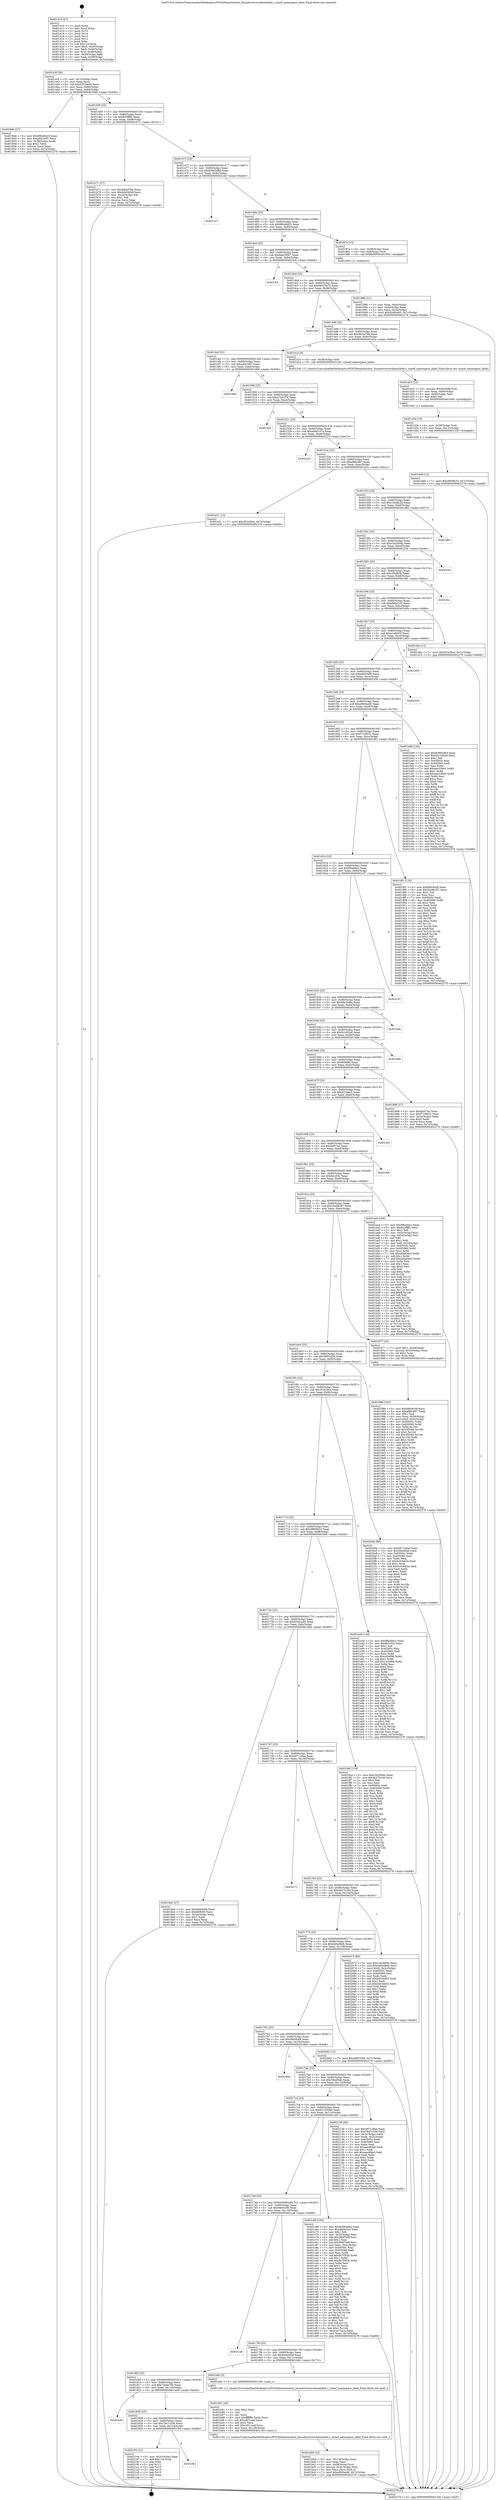 digraph "0x401410" {
  label = "0x401410 (/mnt/c/Users/mathe/Desktop/tcc/POCII/binaries/extr_linuxdriversnvdimmlabel.c_sizeof_namespace_label_Final-ollvm.out::main(0))"
  labelloc = "t"
  node[shape=record]

  Entry [label="",width=0.3,height=0.3,shape=circle,fillcolor=black,style=filled]
  "0x40143f" [label="{
     0x40143f [26]\l
     | [instrs]\l
     &nbsp;&nbsp;0x40143f \<+3\>: mov -0x7c(%rbp),%eax\l
     &nbsp;&nbsp;0x401442 \<+2\>: mov %eax,%ecx\l
     &nbsp;&nbsp;0x401444 \<+6\>: sub $0x8103ee4b,%ecx\l
     &nbsp;&nbsp;0x40144a \<+3\>: mov %eax,-0x80(%rbp)\l
     &nbsp;&nbsp;0x40144d \<+6\>: mov %ecx,-0x84(%rbp)\l
     &nbsp;&nbsp;0x401453 \<+6\>: je 000000000040184b \<main+0x43b\>\l
  }"]
  "0x40184b" [label="{
     0x40184b [27]\l
     | [instrs]\l
     &nbsp;&nbsp;0x40184b \<+5\>: mov $0x99b48425,%eax\l
     &nbsp;&nbsp;0x401850 \<+5\>: mov $0xa46c30f7,%ecx\l
     &nbsp;&nbsp;0x401855 \<+3\>: mov -0x38(%rbp),%edx\l
     &nbsp;&nbsp;0x401858 \<+3\>: cmp $0x2,%edx\l
     &nbsp;&nbsp;0x40185b \<+3\>: cmovne %ecx,%eax\l
     &nbsp;&nbsp;0x40185e \<+3\>: mov %eax,-0x7c(%rbp)\l
     &nbsp;&nbsp;0x401861 \<+5\>: jmp 0000000000402278 \<main+0xe68\>\l
  }"]
  "0x401459" [label="{
     0x401459 [25]\l
     | [instrs]\l
     &nbsp;&nbsp;0x401459 \<+5\>: jmp 000000000040145e \<main+0x4e\>\l
     &nbsp;&nbsp;0x40145e \<+3\>: mov -0x80(%rbp),%eax\l
     &nbsp;&nbsp;0x401461 \<+5\>: sub $0x823ffff3,%eax\l
     &nbsp;&nbsp;0x401466 \<+6\>: mov %eax,-0x88(%rbp)\l
     &nbsp;&nbsp;0x40146c \<+6\>: je 0000000000401b71 \<main+0x761\>\l
  }"]
  "0x402278" [label="{
     0x402278 [5]\l
     | [instrs]\l
     &nbsp;&nbsp;0x402278 \<+5\>: jmp 000000000040143f \<main+0x2f\>\l
  }"]
  "0x401410" [label="{
     0x401410 [47]\l
     | [instrs]\l
     &nbsp;&nbsp;0x401410 \<+1\>: push %rbp\l
     &nbsp;&nbsp;0x401411 \<+3\>: mov %rsp,%rbp\l
     &nbsp;&nbsp;0x401414 \<+2\>: push %r15\l
     &nbsp;&nbsp;0x401416 \<+2\>: push %r14\l
     &nbsp;&nbsp;0x401418 \<+2\>: push %r13\l
     &nbsp;&nbsp;0x40141a \<+2\>: push %r12\l
     &nbsp;&nbsp;0x40141c \<+1\>: push %rbx\l
     &nbsp;&nbsp;0x40141d \<+7\>: sub $0x118,%rsp\l
     &nbsp;&nbsp;0x401424 \<+7\>: movl $0x0,-0x3c(%rbp)\l
     &nbsp;&nbsp;0x40142b \<+3\>: mov %edi,-0x40(%rbp)\l
     &nbsp;&nbsp;0x40142e \<+4\>: mov %rsi,-0x48(%rbp)\l
     &nbsp;&nbsp;0x401432 \<+3\>: mov -0x40(%rbp),%edi\l
     &nbsp;&nbsp;0x401435 \<+3\>: mov %edi,-0x38(%rbp)\l
     &nbsp;&nbsp;0x401438 \<+7\>: movl $0x8103ee4b,-0x7c(%rbp)\l
  }"]
  Exit [label="",width=0.3,height=0.3,shape=circle,fillcolor=black,style=filled,peripheries=2]
  "0x401b71" [label="{
     0x401b71 [27]\l
     | [instrs]\l
     &nbsp;&nbsp;0x401b71 \<+5\>: mov $0x9fe5d76b,%eax\l
     &nbsp;&nbsp;0x401b76 \<+5\>: mov $0x6d40454f,%ecx\l
     &nbsp;&nbsp;0x401b7b \<+3\>: mov -0x2d(%rbp),%dl\l
     &nbsp;&nbsp;0x401b7e \<+3\>: test $0x1,%dl\l
     &nbsp;&nbsp;0x401b81 \<+3\>: cmovne %ecx,%eax\l
     &nbsp;&nbsp;0x401b84 \<+3\>: mov %eax,-0x7c(%rbp)\l
     &nbsp;&nbsp;0x401b87 \<+5\>: jmp 0000000000402278 \<main+0xe68\>\l
  }"]
  "0x401472" [label="{
     0x401472 [25]\l
     | [instrs]\l
     &nbsp;&nbsp;0x401472 \<+5\>: jmp 0000000000401477 \<main+0x67\>\l
     &nbsp;&nbsp;0x401477 \<+3\>: mov -0x80(%rbp),%eax\l
     &nbsp;&nbsp;0x40147a \<+5\>: sub $0x83992d6d,%eax\l
     &nbsp;&nbsp;0x40147f \<+6\>: mov %eax,-0x8c(%rbp)\l
     &nbsp;&nbsp;0x401485 \<+6\>: je 00000000004021e3 \<main+0xdd3\>\l
  }"]
  "0x401841" [label="{
     0x401841\l
  }", style=dashed]
  "0x4021e3" [label="{
     0x4021e3\l
  }", style=dashed]
  "0x40148b" [label="{
     0x40148b [25]\l
     | [instrs]\l
     &nbsp;&nbsp;0x40148b \<+5\>: jmp 0000000000401490 \<main+0x80\>\l
     &nbsp;&nbsp;0x401490 \<+3\>: mov -0x80(%rbp),%eax\l
     &nbsp;&nbsp;0x401493 \<+5\>: sub $0x99b48425,%eax\l
     &nbsp;&nbsp;0x401498 \<+6\>: mov %eax,-0x90(%rbp)\l
     &nbsp;&nbsp;0x40149e \<+6\>: je 000000000040187e \<main+0x46e\>\l
  }"]
  "0x402194" [label="{
     0x402194 [21]\l
     | [instrs]\l
     &nbsp;&nbsp;0x402194 \<+3\>: mov -0x2c(%rbp),%eax\l
     &nbsp;&nbsp;0x402197 \<+7\>: add $0x118,%rsp\l
     &nbsp;&nbsp;0x40219e \<+1\>: pop %rbx\l
     &nbsp;&nbsp;0x40219f \<+2\>: pop %r12\l
     &nbsp;&nbsp;0x4021a1 \<+2\>: pop %r13\l
     &nbsp;&nbsp;0x4021a3 \<+2\>: pop %r14\l
     &nbsp;&nbsp;0x4021a5 \<+2\>: pop %r15\l
     &nbsp;&nbsp;0x4021a7 \<+1\>: pop %rbp\l
     &nbsp;&nbsp;0x4021a8 \<+1\>: ret\l
  }"]
  "0x40187e" [label="{
     0x40187e [13]\l
     | [instrs]\l
     &nbsp;&nbsp;0x40187e \<+4\>: mov -0x48(%rbp),%rax\l
     &nbsp;&nbsp;0x401882 \<+4\>: mov 0x8(%rax),%rdi\l
     &nbsp;&nbsp;0x401886 \<+5\>: call 0000000000401060 \<atoi@plt\>\l
     | [calls]\l
     &nbsp;&nbsp;0x401060 \{1\} (unknown)\l
  }"]
  "0x4014a4" [label="{
     0x4014a4 [25]\l
     | [instrs]\l
     &nbsp;&nbsp;0x4014a4 \<+5\>: jmp 00000000004014a9 \<main+0x99\>\l
     &nbsp;&nbsp;0x4014a9 \<+3\>: mov -0x80(%rbp),%eax\l
     &nbsp;&nbsp;0x4014ac \<+5\>: sub $0x9ae23647,%eax\l
     &nbsp;&nbsp;0x4014b1 \<+6\>: mov %eax,-0x94(%rbp)\l
     &nbsp;&nbsp;0x4014b7 \<+6\>: je 0000000000401fc4 \<main+0xbb4\>\l
  }"]
  "0x40188b" [label="{
     0x40188b [21]\l
     | [instrs]\l
     &nbsp;&nbsp;0x40188b \<+3\>: mov %eax,-0x4c(%rbp)\l
     &nbsp;&nbsp;0x40188e \<+3\>: mov -0x4c(%rbp),%eax\l
     &nbsp;&nbsp;0x401891 \<+3\>: mov %eax,-0x34(%rbp)\l
     &nbsp;&nbsp;0x401894 \<+7\>: movl $0x4246ca40,-0x7c(%rbp)\l
     &nbsp;&nbsp;0x40189b \<+5\>: jmp 0000000000402278 \<main+0xe68\>\l
  }"]
  "0x401828" [label="{
     0x401828 [25]\l
     | [instrs]\l
     &nbsp;&nbsp;0x401828 \<+5\>: jmp 000000000040182d \<main+0x41d\>\l
     &nbsp;&nbsp;0x40182d \<+3\>: mov -0x80(%rbp),%eax\l
     &nbsp;&nbsp;0x401830 \<+5\>: sub $0x7847c336,%eax\l
     &nbsp;&nbsp;0x401835 \<+6\>: mov %eax,-0x124(%rbp)\l
     &nbsp;&nbsp;0x40183b \<+6\>: je 0000000000402194 \<main+0xd84\>\l
  }"]
  "0x401fc4" [label="{
     0x401fc4\l
  }", style=dashed]
  "0x4014bd" [label="{
     0x4014bd [25]\l
     | [instrs]\l
     &nbsp;&nbsp;0x4014bd \<+5\>: jmp 00000000004014c2 \<main+0xb2\>\l
     &nbsp;&nbsp;0x4014c2 \<+3\>: mov -0x80(%rbp),%eax\l
     &nbsp;&nbsp;0x4014c5 \<+5\>: sub $0x9e525a70,%eax\l
     &nbsp;&nbsp;0x4014ca \<+6\>: mov %eax,-0x98(%rbp)\l
     &nbsp;&nbsp;0x4014d0 \<+6\>: je 0000000000401f38 \<main+0xb28\>\l
  }"]
  "0x401ed9" [label="{
     0x401ed9\l
  }", style=dashed]
  "0x401f38" [label="{
     0x401f38\l
  }", style=dashed]
  "0x4014d6" [label="{
     0x4014d6 [25]\l
     | [instrs]\l
     &nbsp;&nbsp;0x4014d6 \<+5\>: jmp 00000000004014db \<main+0xcb\>\l
     &nbsp;&nbsp;0x4014db \<+3\>: mov -0x80(%rbp),%eax\l
     &nbsp;&nbsp;0x4014de \<+5\>: sub $0x9fe5d76b,%eax\l
     &nbsp;&nbsp;0x4014e3 \<+6\>: mov %eax,-0x9c(%rbp)\l
     &nbsp;&nbsp;0x4014e9 \<+6\>: je 0000000000401d1a \<main+0x90a\>\l
  }"]
  "0x401d49" [label="{
     0x401d49 [12]\l
     | [instrs]\l
     &nbsp;&nbsp;0x401d49 \<+7\>: movl $0x3f600b33,-0x7c(%rbp)\l
     &nbsp;&nbsp;0x401d50 \<+5\>: jmp 0000000000402278 \<main+0xe68\>\l
  }"]
  "0x401d1a" [label="{
     0x401d1a [9]\l
     | [instrs]\l
     &nbsp;&nbsp;0x401d1a \<+4\>: mov -0x58(%rbp),%rdi\l
     &nbsp;&nbsp;0x401d1e \<+5\>: call 0000000000401240 \<sizeof_namespace_label\>\l
     | [calls]\l
     &nbsp;&nbsp;0x401240 \{1\} (/mnt/c/Users/mathe/Desktop/tcc/POCII/binaries/extr_linuxdriversnvdimmlabel.c_sizeof_namespace_label_Final-ollvm.out::sizeof_namespace_label)\l
  }"]
  "0x4014ef" [label="{
     0x4014ef [25]\l
     | [instrs]\l
     &nbsp;&nbsp;0x4014ef \<+5\>: jmp 00000000004014f4 \<main+0xe4\>\l
     &nbsp;&nbsp;0x4014f4 \<+3\>: mov -0x80(%rbp),%eax\l
     &nbsp;&nbsp;0x4014f7 \<+5\>: sub $0xa46c30f7,%eax\l
     &nbsp;&nbsp;0x4014fc \<+6\>: mov %eax,-0xa0(%rbp)\l
     &nbsp;&nbsp;0x401502 \<+6\>: je 0000000000401866 \<main+0x456\>\l
  }"]
  "0x401d3a" [label="{
     0x401d3a [15]\l
     | [instrs]\l
     &nbsp;&nbsp;0x401d3a \<+4\>: mov -0x58(%rbp),%rdi\l
     &nbsp;&nbsp;0x401d3e \<+6\>: mov %eax,-0x12c(%rbp)\l
     &nbsp;&nbsp;0x401d44 \<+5\>: call 0000000000401030 \<free@plt\>\l
     | [calls]\l
     &nbsp;&nbsp;0x401030 \{1\} (unknown)\l
  }"]
  "0x401866" [label="{
     0x401866\l
  }", style=dashed]
  "0x401508" [label="{
     0x401508 [25]\l
     | [instrs]\l
     &nbsp;&nbsp;0x401508 \<+5\>: jmp 000000000040150d \<main+0xfd\>\l
     &nbsp;&nbsp;0x40150d \<+3\>: mov -0x80(%rbp),%eax\l
     &nbsp;&nbsp;0x401510 \<+5\>: sub $0xa7341f78,%eax\l
     &nbsp;&nbsp;0x401515 \<+6\>: mov %eax,-0xa4(%rbp)\l
     &nbsp;&nbsp;0x40151b \<+6\>: je 0000000000401ee5 \<main+0xad5\>\l
  }"]
  "0x401d23" [label="{
     0x401d23 [23]\l
     | [instrs]\l
     &nbsp;&nbsp;0x401d23 \<+10\>: movabs $0x4030d6,%rdi\l
     &nbsp;&nbsp;0x401d2d \<+3\>: mov %eax,-0x60(%rbp)\l
     &nbsp;&nbsp;0x401d30 \<+3\>: mov -0x60(%rbp),%esi\l
     &nbsp;&nbsp;0x401d33 \<+2\>: mov $0x0,%al\l
     &nbsp;&nbsp;0x401d35 \<+5\>: call 0000000000401040 \<printf@plt\>\l
     | [calls]\l
     &nbsp;&nbsp;0x401040 \{1\} (unknown)\l
  }"]
  "0x401ee5" [label="{
     0x401ee5\l
  }", style=dashed]
  "0x401521" [label="{
     0x401521 [25]\l
     | [instrs]\l
     &nbsp;&nbsp;0x401521 \<+5\>: jmp 0000000000401526 \<main+0x116\>\l
     &nbsp;&nbsp;0x401526 \<+3\>: mov -0x80(%rbp),%eax\l
     &nbsp;&nbsp;0x401529 \<+5\>: sub $0xab6d1d7a,%eax\l
     &nbsp;&nbsp;0x40152e \<+6\>: mov %eax,-0xa8(%rbp)\l
     &nbsp;&nbsp;0x401534 \<+6\>: je 0000000000402223 \<main+0xe13\>\l
  }"]
  "0x401bb9" [label="{
     0x401bb9 [32]\l
     | [instrs]\l
     &nbsp;&nbsp;0x401bb9 \<+6\>: mov -0x128(%rbp),%ecx\l
     &nbsp;&nbsp;0x401bbf \<+3\>: imul %eax,%ecx\l
     &nbsp;&nbsp;0x401bc2 \<+4\>: mov -0x58(%rbp),%rsi\l
     &nbsp;&nbsp;0x401bc6 \<+4\>: movslq -0x5c(%rbp),%rdi\l
     &nbsp;&nbsp;0x401bca \<+3\>: mov %ecx,(%rsi,%rdi,4)\l
     &nbsp;&nbsp;0x401bcd \<+7\>: movl $0xe960eed0,-0x7c(%rbp)\l
     &nbsp;&nbsp;0x401bd4 \<+5\>: jmp 0000000000402278 \<main+0xe68\>\l
  }"]
  "0x402223" [label="{
     0x402223\l
  }", style=dashed]
  "0x40153a" [label="{
     0x40153a [25]\l
     | [instrs]\l
     &nbsp;&nbsp;0x40153a \<+5\>: jmp 000000000040153f \<main+0x12f\>\l
     &nbsp;&nbsp;0x40153f \<+3\>: mov -0x80(%rbp),%eax\l
     &nbsp;&nbsp;0x401542 \<+5\>: sub $0xaf86c667,%eax\l
     &nbsp;&nbsp;0x401547 \<+6\>: mov %eax,-0xac(%rbp)\l
     &nbsp;&nbsp;0x40154d \<+6\>: je 0000000000401a31 \<main+0x621\>\l
  }"]
  "0x401b91" [label="{
     0x401b91 [40]\l
     | [instrs]\l
     &nbsp;&nbsp;0x401b91 \<+5\>: mov $0x2,%ecx\l
     &nbsp;&nbsp;0x401b96 \<+1\>: cltd\l
     &nbsp;&nbsp;0x401b97 \<+2\>: idiv %ecx\l
     &nbsp;&nbsp;0x401b99 \<+6\>: imul $0xfffffffe,%edx,%ecx\l
     &nbsp;&nbsp;0x401b9f \<+6\>: sub $0xcd01ceaf,%ecx\l
     &nbsp;&nbsp;0x401ba5 \<+3\>: add $0x1,%ecx\l
     &nbsp;&nbsp;0x401ba8 \<+6\>: add $0xcd01ceaf,%ecx\l
     &nbsp;&nbsp;0x401bae \<+6\>: mov %ecx,-0x128(%rbp)\l
     &nbsp;&nbsp;0x401bb4 \<+5\>: call 0000000000401160 \<next_i\>\l
     | [calls]\l
     &nbsp;&nbsp;0x401160 \{1\} (/mnt/c/Users/mathe/Desktop/tcc/POCII/binaries/extr_linuxdriversnvdimmlabel.c_sizeof_namespace_label_Final-ollvm.out::next_i)\l
  }"]
  "0x401a31" [label="{
     0x401a31 [12]\l
     | [instrs]\l
     &nbsp;&nbsp;0x401a31 \<+7\>: movl $0x3f1b29ca,-0x7c(%rbp)\l
     &nbsp;&nbsp;0x401a38 \<+5\>: jmp 0000000000402278 \<main+0xe68\>\l
  }"]
  "0x401553" [label="{
     0x401553 [25]\l
     | [instrs]\l
     &nbsp;&nbsp;0x401553 \<+5\>: jmp 0000000000401558 \<main+0x148\>\l
     &nbsp;&nbsp;0x401558 \<+3\>: mov -0x80(%rbp),%eax\l
     &nbsp;&nbsp;0x40155b \<+5\>: sub $0xc3448c2b,%eax\l
     &nbsp;&nbsp;0x401560 \<+6\>: mov %eax,-0xb0(%rbp)\l
     &nbsp;&nbsp;0x401566 \<+6\>: je 0000000000401d83 \<main+0x973\>\l
  }"]
  "0x40180f" [label="{
     0x40180f [25]\l
     | [instrs]\l
     &nbsp;&nbsp;0x40180f \<+5\>: jmp 0000000000401814 \<main+0x404\>\l
     &nbsp;&nbsp;0x401814 \<+3\>: mov -0x80(%rbp),%eax\l
     &nbsp;&nbsp;0x401817 \<+5\>: sub $0x73ebe765,%eax\l
     &nbsp;&nbsp;0x40181c \<+6\>: mov %eax,-0x120(%rbp)\l
     &nbsp;&nbsp;0x401822 \<+6\>: je 0000000000401ed9 \<main+0xac9\>\l
  }"]
  "0x401d83" [label="{
     0x401d83\l
  }", style=dashed]
  "0x40156c" [label="{
     0x40156c [25]\l
     | [instrs]\l
     &nbsp;&nbsp;0x40156c \<+5\>: jmp 0000000000401571 \<main+0x161\>\l
     &nbsp;&nbsp;0x401571 \<+3\>: mov -0x80(%rbp),%eax\l
     &nbsp;&nbsp;0x401574 \<+5\>: sub $0xc3a2064b,%eax\l
     &nbsp;&nbsp;0x401579 \<+6\>: mov %eax,-0xb4(%rbp)\l
     &nbsp;&nbsp;0x40157f \<+6\>: je 000000000040225e \<main+0xe4e\>\l
  }"]
  "0x401b8c" [label="{
     0x401b8c [5]\l
     | [instrs]\l
     &nbsp;&nbsp;0x401b8c \<+5\>: call 0000000000401160 \<next_i\>\l
     | [calls]\l
     &nbsp;&nbsp;0x401160 \{1\} (/mnt/c/Users/mathe/Desktop/tcc/POCII/binaries/extr_linuxdriversnvdimmlabel.c_sizeof_namespace_label_Final-ollvm.out::next_i)\l
  }"]
  "0x40225e" [label="{
     0x40225e\l
  }", style=dashed]
  "0x401585" [label="{
     0x401585 [25]\l
     | [instrs]\l
     &nbsp;&nbsp;0x401585 \<+5\>: jmp 000000000040158a \<main+0x17a\>\l
     &nbsp;&nbsp;0x40158a \<+3\>: mov -0x80(%rbp),%eax\l
     &nbsp;&nbsp;0x40158d \<+5\>: sub $0xcf5dfb5b,%eax\l
     &nbsp;&nbsp;0x401592 \<+6\>: mov %eax,-0xb8(%rbp)\l
     &nbsp;&nbsp;0x401598 \<+6\>: je 0000000000401fdc \<main+0xbcc\>\l
  }"]
  "0x4017f6" [label="{
     0x4017f6 [25]\l
     | [instrs]\l
     &nbsp;&nbsp;0x4017f6 \<+5\>: jmp 00000000004017fb \<main+0x3eb\>\l
     &nbsp;&nbsp;0x4017fb \<+3\>: mov -0x80(%rbp),%eax\l
     &nbsp;&nbsp;0x4017fe \<+5\>: sub $0x6d40454f,%eax\l
     &nbsp;&nbsp;0x401803 \<+6\>: mov %eax,-0x11c(%rbp)\l
     &nbsp;&nbsp;0x401809 \<+6\>: je 0000000000401b8c \<main+0x77c\>\l
  }"]
  "0x401fdc" [label="{
     0x401fdc\l
  }", style=dashed]
  "0x40159e" [label="{
     0x40159e [25]\l
     | [instrs]\l
     &nbsp;&nbsp;0x40159e \<+5\>: jmp 00000000004015a3 \<main+0x193\>\l
     &nbsp;&nbsp;0x4015a3 \<+3\>: mov -0x80(%rbp),%eax\l
     &nbsp;&nbsp;0x4015a6 \<+5\>: sub $0xdfd0e2c0,%eax\l
     &nbsp;&nbsp;0x4015ab \<+6\>: mov %eax,-0xbc(%rbp)\l
     &nbsp;&nbsp;0x4015b1 \<+6\>: je 0000000000401d0e \<main+0x8fe\>\l
  }"]
  "0x4021a9" [label="{
     0x4021a9\l
  }", style=dashed]
  "0x401d0e" [label="{
     0x401d0e [12]\l
     | [instrs]\l
     &nbsp;&nbsp;0x401d0e \<+7\>: movl $0x3f1b29ca,-0x7c(%rbp)\l
     &nbsp;&nbsp;0x401d15 \<+5\>: jmp 0000000000402278 \<main+0xe68\>\l
  }"]
  "0x4015b7" [label="{
     0x4015b7 [25]\l
     | [instrs]\l
     &nbsp;&nbsp;0x4015b7 \<+5\>: jmp 00000000004015bc \<main+0x1ac\>\l
     &nbsp;&nbsp;0x4015bc \<+3\>: mov -0x80(%rbp),%eax\l
     &nbsp;&nbsp;0x4015bf \<+5\>: sub $0xe1a8e01f,%eax\l
     &nbsp;&nbsp;0x4015c4 \<+6\>: mov %eax,-0xc0(%rbp)\l
     &nbsp;&nbsp;0x4015ca \<+6\>: je 0000000000401d55 \<main+0x945\>\l
  }"]
  "0x4017dd" [label="{
     0x4017dd [25]\l
     | [instrs]\l
     &nbsp;&nbsp;0x4017dd \<+5\>: jmp 00000000004017e2 \<main+0x3d2\>\l
     &nbsp;&nbsp;0x4017e2 \<+3\>: mov -0x80(%rbp),%eax\l
     &nbsp;&nbsp;0x4017e5 \<+5\>: sub $0x68fc6c08,%eax\l
     &nbsp;&nbsp;0x4017ea \<+6\>: mov %eax,-0x118(%rbp)\l
     &nbsp;&nbsp;0x4017f0 \<+6\>: je 00000000004021a9 \<main+0xd99\>\l
  }"]
  "0x401d55" [label="{
     0x401d55\l
  }", style=dashed]
  "0x4015d0" [label="{
     0x4015d0 [25]\l
     | [instrs]\l
     &nbsp;&nbsp;0x4015d0 \<+5\>: jmp 00000000004015d5 \<main+0x1c5\>\l
     &nbsp;&nbsp;0x4015d5 \<+3\>: mov -0x80(%rbp),%eax\l
     &nbsp;&nbsp;0x4015d8 \<+5\>: sub $0xe8d334f9,%eax\l
     &nbsp;&nbsp;0x4015dd \<+6\>: mov %eax,-0xc4(%rbp)\l
     &nbsp;&nbsp;0x4015e3 \<+6\>: je 0000000000402204 \<main+0xdf4\>\l
  }"]
  "0x401c69" [label="{
     0x401c69 [165]\l
     | [instrs]\l
     &nbsp;&nbsp;0x401c69 \<+5\>: mov $0x83992d6d,%eax\l
     &nbsp;&nbsp;0x401c6e \<+5\>: mov $0xdfd0e2c0,%ecx\l
     &nbsp;&nbsp;0x401c73 \<+2\>: mov $0x1,%dl\l
     &nbsp;&nbsp;0x401c75 \<+3\>: mov -0x5c(%rbp),%esi\l
     &nbsp;&nbsp;0x401c78 \<+6\>: add $0x366f7b6f,%esi\l
     &nbsp;&nbsp;0x401c7e \<+3\>: add $0x1,%esi\l
     &nbsp;&nbsp;0x401c81 \<+6\>: sub $0x366f7b6f,%esi\l
     &nbsp;&nbsp;0x401c87 \<+3\>: mov %esi,-0x5c(%rbp)\l
     &nbsp;&nbsp;0x401c8a \<+7\>: mov 0x40505c,%esi\l
     &nbsp;&nbsp;0x401c91 \<+7\>: mov 0x405060,%edi\l
     &nbsp;&nbsp;0x401c98 \<+3\>: mov %esi,%r8d\l
     &nbsp;&nbsp;0x401c9b \<+7\>: sub $0x9e7f3f2b,%r8d\l
     &nbsp;&nbsp;0x401ca2 \<+4\>: sub $0x1,%r8d\l
     &nbsp;&nbsp;0x401ca6 \<+7\>: add $0x9e7f3f2b,%r8d\l
     &nbsp;&nbsp;0x401cad \<+4\>: imul %r8d,%esi\l
     &nbsp;&nbsp;0x401cb1 \<+3\>: and $0x1,%esi\l
     &nbsp;&nbsp;0x401cb4 \<+3\>: cmp $0x0,%esi\l
     &nbsp;&nbsp;0x401cb7 \<+4\>: sete %r9b\l
     &nbsp;&nbsp;0x401cbb \<+3\>: cmp $0xa,%edi\l
     &nbsp;&nbsp;0x401cbe \<+4\>: setl %r10b\l
     &nbsp;&nbsp;0x401cc2 \<+3\>: mov %r9b,%r11b\l
     &nbsp;&nbsp;0x401cc5 \<+4\>: xor $0xff,%r11b\l
     &nbsp;&nbsp;0x401cc9 \<+3\>: mov %r10b,%bl\l
     &nbsp;&nbsp;0x401ccc \<+3\>: xor $0xff,%bl\l
     &nbsp;&nbsp;0x401ccf \<+3\>: xor $0x1,%dl\l
     &nbsp;&nbsp;0x401cd2 \<+3\>: mov %r11b,%r14b\l
     &nbsp;&nbsp;0x401cd5 \<+4\>: and $0xff,%r14b\l
     &nbsp;&nbsp;0x401cd9 \<+3\>: and %dl,%r9b\l
     &nbsp;&nbsp;0x401cdc \<+3\>: mov %bl,%r15b\l
     &nbsp;&nbsp;0x401cdf \<+4\>: and $0xff,%r15b\l
     &nbsp;&nbsp;0x401ce3 \<+3\>: and %dl,%r10b\l
     &nbsp;&nbsp;0x401ce6 \<+3\>: or %r9b,%r14b\l
     &nbsp;&nbsp;0x401ce9 \<+3\>: or %r10b,%r15b\l
     &nbsp;&nbsp;0x401cec \<+3\>: xor %r15b,%r14b\l
     &nbsp;&nbsp;0x401cef \<+3\>: or %bl,%r11b\l
     &nbsp;&nbsp;0x401cf2 \<+4\>: xor $0xff,%r11b\l
     &nbsp;&nbsp;0x401cf6 \<+3\>: or $0x1,%dl\l
     &nbsp;&nbsp;0x401cf9 \<+3\>: and %dl,%r11b\l
     &nbsp;&nbsp;0x401cfc \<+3\>: or %r11b,%r14b\l
     &nbsp;&nbsp;0x401cff \<+4\>: test $0x1,%r14b\l
     &nbsp;&nbsp;0x401d03 \<+3\>: cmovne %ecx,%eax\l
     &nbsp;&nbsp;0x401d06 \<+3\>: mov %eax,-0x7c(%rbp)\l
     &nbsp;&nbsp;0x401d09 \<+5\>: jmp 0000000000402278 \<main+0xe68\>\l
  }"]
  "0x402204" [label="{
     0x402204\l
  }", style=dashed]
  "0x4015e9" [label="{
     0x4015e9 [25]\l
     | [instrs]\l
     &nbsp;&nbsp;0x4015e9 \<+5\>: jmp 00000000004015ee \<main+0x1de\>\l
     &nbsp;&nbsp;0x4015ee \<+3\>: mov -0x80(%rbp),%eax\l
     &nbsp;&nbsp;0x4015f1 \<+5\>: sub $0xe960eed0,%eax\l
     &nbsp;&nbsp;0x4015f6 \<+6\>: mov %eax,-0xc8(%rbp)\l
     &nbsp;&nbsp;0x4015fc \<+6\>: je 0000000000401bd9 \<main+0x7c9\>\l
  }"]
  "0x4017c4" [label="{
     0x4017c4 [25]\l
     | [instrs]\l
     &nbsp;&nbsp;0x4017c4 \<+5\>: jmp 00000000004017c9 \<main+0x3b9\>\l
     &nbsp;&nbsp;0x4017c9 \<+3\>: mov -0x80(%rbp),%eax\l
     &nbsp;&nbsp;0x4017cc \<+5\>: sub $0x62155046,%eax\l
     &nbsp;&nbsp;0x4017d1 \<+6\>: mov %eax,-0x114(%rbp)\l
     &nbsp;&nbsp;0x4017d7 \<+6\>: je 0000000000401c69 \<main+0x859\>\l
  }"]
  "0x401bd9" [label="{
     0x401bd9 [144]\l
     | [instrs]\l
     &nbsp;&nbsp;0x401bd9 \<+5\>: mov $0x83992d6d,%eax\l
     &nbsp;&nbsp;0x401bde \<+5\>: mov $0x62155046,%ecx\l
     &nbsp;&nbsp;0x401be3 \<+2\>: mov $0x1,%dl\l
     &nbsp;&nbsp;0x401be5 \<+7\>: mov 0x40505c,%esi\l
     &nbsp;&nbsp;0x401bec \<+7\>: mov 0x405060,%edi\l
     &nbsp;&nbsp;0x401bf3 \<+3\>: mov %esi,%r8d\l
     &nbsp;&nbsp;0x401bf6 \<+7\>: add $0xaea33b63,%r8d\l
     &nbsp;&nbsp;0x401bfd \<+4\>: sub $0x1,%r8d\l
     &nbsp;&nbsp;0x401c01 \<+7\>: sub $0xaea33b63,%r8d\l
     &nbsp;&nbsp;0x401c08 \<+4\>: imul %r8d,%esi\l
     &nbsp;&nbsp;0x401c0c \<+3\>: and $0x1,%esi\l
     &nbsp;&nbsp;0x401c0f \<+3\>: cmp $0x0,%esi\l
     &nbsp;&nbsp;0x401c12 \<+4\>: sete %r9b\l
     &nbsp;&nbsp;0x401c16 \<+3\>: cmp $0xa,%edi\l
     &nbsp;&nbsp;0x401c19 \<+4\>: setl %r10b\l
     &nbsp;&nbsp;0x401c1d \<+3\>: mov %r9b,%r11b\l
     &nbsp;&nbsp;0x401c20 \<+4\>: xor $0xff,%r11b\l
     &nbsp;&nbsp;0x401c24 \<+3\>: mov %r10b,%bl\l
     &nbsp;&nbsp;0x401c27 \<+3\>: xor $0xff,%bl\l
     &nbsp;&nbsp;0x401c2a \<+3\>: xor $0x1,%dl\l
     &nbsp;&nbsp;0x401c2d \<+3\>: mov %r11b,%r14b\l
     &nbsp;&nbsp;0x401c30 \<+4\>: and $0xff,%r14b\l
     &nbsp;&nbsp;0x401c34 \<+3\>: and %dl,%r9b\l
     &nbsp;&nbsp;0x401c37 \<+3\>: mov %bl,%r15b\l
     &nbsp;&nbsp;0x401c3a \<+4\>: and $0xff,%r15b\l
     &nbsp;&nbsp;0x401c3e \<+3\>: and %dl,%r10b\l
     &nbsp;&nbsp;0x401c41 \<+3\>: or %r9b,%r14b\l
     &nbsp;&nbsp;0x401c44 \<+3\>: or %r10b,%r15b\l
     &nbsp;&nbsp;0x401c47 \<+3\>: xor %r15b,%r14b\l
     &nbsp;&nbsp;0x401c4a \<+3\>: or %bl,%r11b\l
     &nbsp;&nbsp;0x401c4d \<+4\>: xor $0xff,%r11b\l
     &nbsp;&nbsp;0x401c51 \<+3\>: or $0x1,%dl\l
     &nbsp;&nbsp;0x401c54 \<+3\>: and %dl,%r11b\l
     &nbsp;&nbsp;0x401c57 \<+3\>: or %r11b,%r14b\l
     &nbsp;&nbsp;0x401c5a \<+4\>: test $0x1,%r14b\l
     &nbsp;&nbsp;0x401c5e \<+3\>: cmovne %ecx,%eax\l
     &nbsp;&nbsp;0x401c61 \<+3\>: mov %eax,-0x7c(%rbp)\l
     &nbsp;&nbsp;0x401c64 \<+5\>: jmp 0000000000402278 \<main+0xe68\>\l
  }"]
  "0x401602" [label="{
     0x401602 [25]\l
     | [instrs]\l
     &nbsp;&nbsp;0x401602 \<+5\>: jmp 0000000000401607 \<main+0x1f7\>\l
     &nbsp;&nbsp;0x401607 \<+3\>: mov -0x80(%rbp),%eax\l
     &nbsp;&nbsp;0x40160a \<+5\>: sub $0xf710f031,%eax\l
     &nbsp;&nbsp;0x40160f \<+6\>: mov %eax,-0xcc(%rbp)\l
     &nbsp;&nbsp;0x401615 \<+6\>: je 00000000004018f1 \<main+0x4e1\>\l
  }"]
  "0x402136" [label="{
     0x402136 [94]\l
     | [instrs]\l
     &nbsp;&nbsp;0x402136 \<+5\>: mov $0x497128ae,%eax\l
     &nbsp;&nbsp;0x40213b \<+5\>: mov $0x7847c336,%ecx\l
     &nbsp;&nbsp;0x402140 \<+3\>: mov -0x3c(%rbp),%edx\l
     &nbsp;&nbsp;0x402143 \<+3\>: mov %edx,-0x2c(%rbp)\l
     &nbsp;&nbsp;0x402146 \<+7\>: mov 0x40505c,%edx\l
     &nbsp;&nbsp;0x40214d \<+7\>: mov 0x405060,%esi\l
     &nbsp;&nbsp;0x402154 \<+2\>: mov %edx,%edi\l
     &nbsp;&nbsp;0x402156 \<+6\>: sub $0xaaedf4a0,%edi\l
     &nbsp;&nbsp;0x40215c \<+3\>: sub $0x1,%edi\l
     &nbsp;&nbsp;0x40215f \<+6\>: add $0xaaedf4a0,%edi\l
     &nbsp;&nbsp;0x402165 \<+3\>: imul %edi,%edx\l
     &nbsp;&nbsp;0x402168 \<+3\>: and $0x1,%edx\l
     &nbsp;&nbsp;0x40216b \<+3\>: cmp $0x0,%edx\l
     &nbsp;&nbsp;0x40216e \<+4\>: sete %r8b\l
     &nbsp;&nbsp;0x402172 \<+3\>: cmp $0xa,%esi\l
     &nbsp;&nbsp;0x402175 \<+4\>: setl %r9b\l
     &nbsp;&nbsp;0x402179 \<+3\>: mov %r8b,%r10b\l
     &nbsp;&nbsp;0x40217c \<+3\>: and %r9b,%r10b\l
     &nbsp;&nbsp;0x40217f \<+3\>: xor %r9b,%r8b\l
     &nbsp;&nbsp;0x402182 \<+3\>: or %r8b,%r10b\l
     &nbsp;&nbsp;0x402185 \<+4\>: test $0x1,%r10b\l
     &nbsp;&nbsp;0x402189 \<+3\>: cmovne %ecx,%eax\l
     &nbsp;&nbsp;0x40218c \<+3\>: mov %eax,-0x7c(%rbp)\l
     &nbsp;&nbsp;0x40218f \<+5\>: jmp 0000000000402278 \<main+0xe68\>\l
  }"]
  "0x4018f1" [label="{
     0x4018f1 [134]\l
     | [instrs]\l
     &nbsp;&nbsp;0x4018f1 \<+5\>: mov $0x68fc6c08,%eax\l
     &nbsp;&nbsp;0x4018f6 \<+5\>: mov $0x2ba8b267,%ecx\l
     &nbsp;&nbsp;0x4018fb \<+2\>: mov $0x1,%dl\l
     &nbsp;&nbsp;0x4018fd \<+2\>: xor %esi,%esi\l
     &nbsp;&nbsp;0x4018ff \<+7\>: mov 0x40505c,%edi\l
     &nbsp;&nbsp;0x401906 \<+8\>: mov 0x405060,%r8d\l
     &nbsp;&nbsp;0x40190e \<+3\>: sub $0x1,%esi\l
     &nbsp;&nbsp;0x401911 \<+3\>: mov %edi,%r9d\l
     &nbsp;&nbsp;0x401914 \<+3\>: add %esi,%r9d\l
     &nbsp;&nbsp;0x401917 \<+4\>: imul %r9d,%edi\l
     &nbsp;&nbsp;0x40191b \<+3\>: and $0x1,%edi\l
     &nbsp;&nbsp;0x40191e \<+3\>: cmp $0x0,%edi\l
     &nbsp;&nbsp;0x401921 \<+4\>: sete %r10b\l
     &nbsp;&nbsp;0x401925 \<+4\>: cmp $0xa,%r8d\l
     &nbsp;&nbsp;0x401929 \<+4\>: setl %r11b\l
     &nbsp;&nbsp;0x40192d \<+3\>: mov %r10b,%bl\l
     &nbsp;&nbsp;0x401930 \<+3\>: xor $0xff,%bl\l
     &nbsp;&nbsp;0x401933 \<+3\>: mov %r11b,%r14b\l
     &nbsp;&nbsp;0x401936 \<+4\>: xor $0xff,%r14b\l
     &nbsp;&nbsp;0x40193a \<+3\>: xor $0x1,%dl\l
     &nbsp;&nbsp;0x40193d \<+3\>: mov %bl,%r15b\l
     &nbsp;&nbsp;0x401940 \<+4\>: and $0xff,%r15b\l
     &nbsp;&nbsp;0x401944 \<+3\>: and %dl,%r10b\l
     &nbsp;&nbsp;0x401947 \<+3\>: mov %r14b,%r12b\l
     &nbsp;&nbsp;0x40194a \<+4\>: and $0xff,%r12b\l
     &nbsp;&nbsp;0x40194e \<+3\>: and %dl,%r11b\l
     &nbsp;&nbsp;0x401951 \<+3\>: or %r10b,%r15b\l
     &nbsp;&nbsp;0x401954 \<+3\>: or %r11b,%r12b\l
     &nbsp;&nbsp;0x401957 \<+3\>: xor %r12b,%r15b\l
     &nbsp;&nbsp;0x40195a \<+3\>: or %r14b,%bl\l
     &nbsp;&nbsp;0x40195d \<+3\>: xor $0xff,%bl\l
     &nbsp;&nbsp;0x401960 \<+3\>: or $0x1,%dl\l
     &nbsp;&nbsp;0x401963 \<+2\>: and %dl,%bl\l
     &nbsp;&nbsp;0x401965 \<+3\>: or %bl,%r15b\l
     &nbsp;&nbsp;0x401968 \<+4\>: test $0x1,%r15b\l
     &nbsp;&nbsp;0x40196c \<+3\>: cmovne %ecx,%eax\l
     &nbsp;&nbsp;0x40196f \<+3\>: mov %eax,-0x7c(%rbp)\l
     &nbsp;&nbsp;0x401972 \<+5\>: jmp 0000000000402278 \<main+0xe68\>\l
  }"]
  "0x40161b" [label="{
     0x40161b [25]\l
     | [instrs]\l
     &nbsp;&nbsp;0x40161b \<+5\>: jmp 0000000000401620 \<main+0x210\>\l
     &nbsp;&nbsp;0x401620 \<+3\>: mov -0x80(%rbp),%eax\l
     &nbsp;&nbsp;0x401623 \<+5\>: sub $0xf9ba94cc,%eax\l
     &nbsp;&nbsp;0x401628 \<+6\>: mov %eax,-0xd0(%rbp)\l
     &nbsp;&nbsp;0x40162e \<+6\>: je 00000000004021d7 \<main+0xdc7\>\l
  }"]
  "0x4017ab" [label="{
     0x4017ab [25]\l
     | [instrs]\l
     &nbsp;&nbsp;0x4017ab \<+5\>: jmp 00000000004017b0 \<main+0x3a0\>\l
     &nbsp;&nbsp;0x4017b0 \<+3\>: mov -0x80(%rbp),%eax\l
     &nbsp;&nbsp;0x4017b3 \<+5\>: sub $0x59eaf5ab,%eax\l
     &nbsp;&nbsp;0x4017b8 \<+6\>: mov %eax,-0x110(%rbp)\l
     &nbsp;&nbsp;0x4017be \<+6\>: je 0000000000402136 \<main+0xd26\>\l
  }"]
  "0x4021d7" [label="{
     0x4021d7\l
  }", style=dashed]
  "0x401634" [label="{
     0x401634 [25]\l
     | [instrs]\l
     &nbsp;&nbsp;0x401634 \<+5\>: jmp 0000000000401639 \<main+0x229\>\l
     &nbsp;&nbsp;0x401639 \<+3\>: mov -0x80(%rbp),%eax\l
     &nbsp;&nbsp;0x40163c \<+5\>: sub $0xfdb544ba,%eax\l
     &nbsp;&nbsp;0x401641 \<+6\>: mov %eax,-0xd4(%rbp)\l
     &nbsp;&nbsp;0x401647 \<+6\>: je 0000000000401deb \<main+0x9db\>\l
  }"]
  "0x4018bb" [label="{
     0x4018bb\l
  }", style=dashed]
  "0x401deb" [label="{
     0x401deb\l
  }", style=dashed]
  "0x40164d" [label="{
     0x40164d [25]\l
     | [instrs]\l
     &nbsp;&nbsp;0x40164d \<+5\>: jmp 0000000000401652 \<main+0x242\>\l
     &nbsp;&nbsp;0x401652 \<+3\>: mov -0x80(%rbp),%eax\l
     &nbsp;&nbsp;0x401655 \<+5\>: sub $0xfe1d02a6,%eax\l
     &nbsp;&nbsp;0x40165a \<+6\>: mov %eax,-0xd8(%rbp)\l
     &nbsp;&nbsp;0x401660 \<+6\>: je 0000000000401d9e \<main+0x98e\>\l
  }"]
  "0x401792" [label="{
     0x401792 [25]\l
     | [instrs]\l
     &nbsp;&nbsp;0x401792 \<+5\>: jmp 0000000000401797 \<main+0x387\>\l
     &nbsp;&nbsp;0x401797 \<+3\>: mov -0x80(%rbp),%eax\l
     &nbsp;&nbsp;0x40179a \<+5\>: sub $0x4fe04c68,%eax\l
     &nbsp;&nbsp;0x40179f \<+6\>: mov %eax,-0x10c(%rbp)\l
     &nbsp;&nbsp;0x4017a5 \<+6\>: je 00000000004018bb \<main+0x4ab\>\l
  }"]
  "0x401d9e" [label="{
     0x401d9e\l
  }", style=dashed]
  "0x401666" [label="{
     0x401666 [25]\l
     | [instrs]\l
     &nbsp;&nbsp;0x401666 \<+5\>: jmp 000000000040166b \<main+0x25b\>\l
     &nbsp;&nbsp;0x40166b \<+3\>: mov -0x80(%rbp),%eax\l
     &nbsp;&nbsp;0x40166e \<+5\>: sub $0x669b80,%eax\l
     &nbsp;&nbsp;0x401673 \<+6\>: mov %eax,-0xdc(%rbp)\l
     &nbsp;&nbsp;0x401679 \<+6\>: je 00000000004018d6 \<main+0x4c6\>\l
  }"]
  "0x4020d2" [label="{
     0x4020d2 [12]\l
     | [instrs]\l
     &nbsp;&nbsp;0x4020d2 \<+7\>: movl $0x36f53294,-0x7c(%rbp)\l
     &nbsp;&nbsp;0x4020d9 \<+5\>: jmp 0000000000402278 \<main+0xe68\>\l
  }"]
  "0x4018d6" [label="{
     0x4018d6 [27]\l
     | [instrs]\l
     &nbsp;&nbsp;0x4018d6 \<+5\>: mov $0xfe057ee,%eax\l
     &nbsp;&nbsp;0x4018db \<+5\>: mov $0xf710f031,%ecx\l
     &nbsp;&nbsp;0x4018e0 \<+3\>: mov -0x34(%rbp),%edx\l
     &nbsp;&nbsp;0x4018e3 \<+3\>: cmp $0x0,%edx\l
     &nbsp;&nbsp;0x4018e6 \<+3\>: cmove %ecx,%eax\l
     &nbsp;&nbsp;0x4018e9 \<+3\>: mov %eax,-0x7c(%rbp)\l
     &nbsp;&nbsp;0x4018ec \<+5\>: jmp 0000000000402278 \<main+0xe68\>\l
  }"]
  "0x40167f" [label="{
     0x40167f [25]\l
     | [instrs]\l
     &nbsp;&nbsp;0x40167f \<+5\>: jmp 0000000000401684 \<main+0x274\>\l
     &nbsp;&nbsp;0x401684 \<+3\>: mov -0x80(%rbp),%eax\l
     &nbsp;&nbsp;0x401687 \<+5\>: sub $0x2232eb3,%eax\l
     &nbsp;&nbsp;0x40168c \<+6\>: mov %eax,-0xe0(%rbp)\l
     &nbsp;&nbsp;0x401692 \<+6\>: je 0000000000401e43 \<main+0xa33\>\l
  }"]
  "0x401779" [label="{
     0x401779 [25]\l
     | [instrs]\l
     &nbsp;&nbsp;0x401779 \<+5\>: jmp 000000000040177e \<main+0x36e\>\l
     &nbsp;&nbsp;0x40177e \<+3\>: mov -0x80(%rbp),%eax\l
     &nbsp;&nbsp;0x401781 \<+5\>: sub $0x4e0ed8e6,%eax\l
     &nbsp;&nbsp;0x401786 \<+6\>: mov %eax,-0x108(%rbp)\l
     &nbsp;&nbsp;0x40178c \<+6\>: je 00000000004020d2 \<main+0xcc2\>\l
  }"]
  "0x401e43" [label="{
     0x401e43\l
  }", style=dashed]
  "0x401698" [label="{
     0x401698 [25]\l
     | [instrs]\l
     &nbsp;&nbsp;0x401698 \<+5\>: jmp 000000000040169d \<main+0x28d\>\l
     &nbsp;&nbsp;0x40169d \<+3\>: mov -0x80(%rbp),%eax\l
     &nbsp;&nbsp;0x4016a0 \<+5\>: sub $0xfe057ee,%eax\l
     &nbsp;&nbsp;0x4016a5 \<+6\>: mov %eax,-0xe4(%rbp)\l
     &nbsp;&nbsp;0x4016ab \<+6\>: je 0000000000401fd0 \<main+0xbc0\>\l
  }"]
  "0x402073" [label="{
     0x402073 [95]\l
     | [instrs]\l
     &nbsp;&nbsp;0x402073 \<+5\>: mov $0xc3a2064b,%eax\l
     &nbsp;&nbsp;0x402078 \<+5\>: mov $0x4e0ed8e6,%ecx\l
     &nbsp;&nbsp;0x40207d \<+7\>: movl $0x0,-0x3c(%rbp)\l
     &nbsp;&nbsp;0x402084 \<+7\>: mov 0x40505c,%edx\l
     &nbsp;&nbsp;0x40208b \<+7\>: mov 0x405060,%esi\l
     &nbsp;&nbsp;0x402092 \<+2\>: mov %edx,%edi\l
     &nbsp;&nbsp;0x402094 \<+6\>: add $0xb403ed02,%edi\l
     &nbsp;&nbsp;0x40209a \<+3\>: sub $0x1,%edi\l
     &nbsp;&nbsp;0x40209d \<+6\>: sub $0xb403ed02,%edi\l
     &nbsp;&nbsp;0x4020a3 \<+3\>: imul %edi,%edx\l
     &nbsp;&nbsp;0x4020a6 \<+3\>: and $0x1,%edx\l
     &nbsp;&nbsp;0x4020a9 \<+3\>: cmp $0x0,%edx\l
     &nbsp;&nbsp;0x4020ac \<+4\>: sete %r8b\l
     &nbsp;&nbsp;0x4020b0 \<+3\>: cmp $0xa,%esi\l
     &nbsp;&nbsp;0x4020b3 \<+4\>: setl %r9b\l
     &nbsp;&nbsp;0x4020b7 \<+3\>: mov %r8b,%r10b\l
     &nbsp;&nbsp;0x4020ba \<+3\>: and %r9b,%r10b\l
     &nbsp;&nbsp;0x4020bd \<+3\>: xor %r9b,%r8b\l
     &nbsp;&nbsp;0x4020c0 \<+3\>: or %r8b,%r10b\l
     &nbsp;&nbsp;0x4020c3 \<+4\>: test $0x1,%r10b\l
     &nbsp;&nbsp;0x4020c7 \<+3\>: cmovne %ecx,%eax\l
     &nbsp;&nbsp;0x4020ca \<+3\>: mov %eax,-0x7c(%rbp)\l
     &nbsp;&nbsp;0x4020cd \<+5\>: jmp 0000000000402278 \<main+0xe68\>\l
  }"]
  "0x401fd0" [label="{
     0x401fd0\l
  }", style=dashed]
  "0x4016b1" [label="{
     0x4016b1 [25]\l
     | [instrs]\l
     &nbsp;&nbsp;0x4016b1 \<+5\>: jmp 00000000004016b6 \<main+0x2a6\>\l
     &nbsp;&nbsp;0x4016b6 \<+3\>: mov -0x80(%rbp),%eax\l
     &nbsp;&nbsp;0x4016b9 \<+5\>: sub $0xfe1e55c,%eax\l
     &nbsp;&nbsp;0x4016be \<+6\>: mov %eax,-0xe8(%rbp)\l
     &nbsp;&nbsp;0x4016c4 \<+6\>: je 0000000000401acd \<main+0x6bd\>\l
  }"]
  "0x401760" [label="{
     0x401760 [25]\l
     | [instrs]\l
     &nbsp;&nbsp;0x401760 \<+5\>: jmp 0000000000401765 \<main+0x355\>\l
     &nbsp;&nbsp;0x401765 \<+3\>: mov -0x80(%rbp),%eax\l
     &nbsp;&nbsp;0x401768 \<+5\>: sub $0x4b37016d,%eax\l
     &nbsp;&nbsp;0x40176d \<+6\>: mov %eax,-0x104(%rbp)\l
     &nbsp;&nbsp;0x401773 \<+6\>: je 0000000000402073 \<main+0xc63\>\l
  }"]
  "0x401acd" [label="{
     0x401acd [164]\l
     | [instrs]\l
     &nbsp;&nbsp;0x401acd \<+5\>: mov $0xf9ba94cc,%eax\l
     &nbsp;&nbsp;0x401ad2 \<+5\>: mov $0x823ffff3,%ecx\l
     &nbsp;&nbsp;0x401ad7 \<+2\>: mov $0x1,%dl\l
     &nbsp;&nbsp;0x401ad9 \<+3\>: mov -0x5c(%rbp),%esi\l
     &nbsp;&nbsp;0x401adc \<+3\>: cmp -0x50(%rbp),%esi\l
     &nbsp;&nbsp;0x401adf \<+4\>: setl %dil\l
     &nbsp;&nbsp;0x401ae3 \<+4\>: and $0x1,%dil\l
     &nbsp;&nbsp;0x401ae7 \<+4\>: mov %dil,-0x2d(%rbp)\l
     &nbsp;&nbsp;0x401aeb \<+7\>: mov 0x40505c,%esi\l
     &nbsp;&nbsp;0x401af2 \<+8\>: mov 0x405060,%r8d\l
     &nbsp;&nbsp;0x401afa \<+3\>: mov %esi,%r9d\l
     &nbsp;&nbsp;0x401afd \<+7\>: sub $0xed4a04e3,%r9d\l
     &nbsp;&nbsp;0x401b04 \<+4\>: sub $0x1,%r9d\l
     &nbsp;&nbsp;0x401b08 \<+7\>: add $0xed4a04e3,%r9d\l
     &nbsp;&nbsp;0x401b0f \<+4\>: imul %r9d,%esi\l
     &nbsp;&nbsp;0x401b13 \<+3\>: and $0x1,%esi\l
     &nbsp;&nbsp;0x401b16 \<+3\>: cmp $0x0,%esi\l
     &nbsp;&nbsp;0x401b19 \<+4\>: sete %dil\l
     &nbsp;&nbsp;0x401b1d \<+4\>: cmp $0xa,%r8d\l
     &nbsp;&nbsp;0x401b21 \<+4\>: setl %r10b\l
     &nbsp;&nbsp;0x401b25 \<+3\>: mov %dil,%r11b\l
     &nbsp;&nbsp;0x401b28 \<+4\>: xor $0xff,%r11b\l
     &nbsp;&nbsp;0x401b2c \<+3\>: mov %r10b,%bl\l
     &nbsp;&nbsp;0x401b2f \<+3\>: xor $0xff,%bl\l
     &nbsp;&nbsp;0x401b32 \<+3\>: xor $0x1,%dl\l
     &nbsp;&nbsp;0x401b35 \<+3\>: mov %r11b,%r14b\l
     &nbsp;&nbsp;0x401b38 \<+4\>: and $0xff,%r14b\l
     &nbsp;&nbsp;0x401b3c \<+3\>: and %dl,%dil\l
     &nbsp;&nbsp;0x401b3f \<+3\>: mov %bl,%r15b\l
     &nbsp;&nbsp;0x401b42 \<+4\>: and $0xff,%r15b\l
     &nbsp;&nbsp;0x401b46 \<+3\>: and %dl,%r10b\l
     &nbsp;&nbsp;0x401b49 \<+3\>: or %dil,%r14b\l
     &nbsp;&nbsp;0x401b4c \<+3\>: or %r10b,%r15b\l
     &nbsp;&nbsp;0x401b4f \<+3\>: xor %r15b,%r14b\l
     &nbsp;&nbsp;0x401b52 \<+3\>: or %bl,%r11b\l
     &nbsp;&nbsp;0x401b55 \<+4\>: xor $0xff,%r11b\l
     &nbsp;&nbsp;0x401b59 \<+3\>: or $0x1,%dl\l
     &nbsp;&nbsp;0x401b5c \<+3\>: and %dl,%r11b\l
     &nbsp;&nbsp;0x401b5f \<+3\>: or %r11b,%r14b\l
     &nbsp;&nbsp;0x401b62 \<+4\>: test $0x1,%r14b\l
     &nbsp;&nbsp;0x401b66 \<+3\>: cmovne %ecx,%eax\l
     &nbsp;&nbsp;0x401b69 \<+3\>: mov %eax,-0x7c(%rbp)\l
     &nbsp;&nbsp;0x401b6c \<+5\>: jmp 0000000000402278 \<main+0xe68\>\l
  }"]
  "0x4016ca" [label="{
     0x4016ca [25]\l
     | [instrs]\l
     &nbsp;&nbsp;0x4016ca \<+5\>: jmp 00000000004016cf \<main+0x2bf\>\l
     &nbsp;&nbsp;0x4016cf \<+3\>: mov -0x80(%rbp),%eax\l
     &nbsp;&nbsp;0x4016d2 \<+5\>: sub $0x2ba8b267,%eax\l
     &nbsp;&nbsp;0x4016d7 \<+6\>: mov %eax,-0xec(%rbp)\l
     &nbsp;&nbsp;0x4016dd \<+6\>: je 0000000000401977 \<main+0x567\>\l
  }"]
  "0x402271" [label="{
     0x402271\l
  }", style=dashed]
  "0x401977" [label="{
     0x401977 [23]\l
     | [instrs]\l
     &nbsp;&nbsp;0x401977 \<+7\>: movl $0x1,-0x50(%rbp)\l
     &nbsp;&nbsp;0x40197e \<+4\>: movslq -0x50(%rbp),%rax\l
     &nbsp;&nbsp;0x401982 \<+4\>: shl $0x2,%rax\l
     &nbsp;&nbsp;0x401986 \<+3\>: mov %rax,%rdi\l
     &nbsp;&nbsp;0x401989 \<+5\>: call 0000000000401050 \<malloc@plt\>\l
     | [calls]\l
     &nbsp;&nbsp;0x401050 \{1\} (unknown)\l
  }"]
  "0x4016e3" [label="{
     0x4016e3 [25]\l
     | [instrs]\l
     &nbsp;&nbsp;0x4016e3 \<+5\>: jmp 00000000004016e8 \<main+0x2d8\>\l
     &nbsp;&nbsp;0x4016e8 \<+3\>: mov -0x80(%rbp),%eax\l
     &nbsp;&nbsp;0x4016eb \<+5\>: sub $0x36f53294,%eax\l
     &nbsp;&nbsp;0x4016f0 \<+6\>: mov %eax,-0xf0(%rbp)\l
     &nbsp;&nbsp;0x4016f6 \<+6\>: je 00000000004020de \<main+0xcce\>\l
  }"]
  "0x40198e" [label="{
     0x40198e [163]\l
     | [instrs]\l
     &nbsp;&nbsp;0x40198e \<+5\>: mov $0x68fc6c08,%ecx\l
     &nbsp;&nbsp;0x401993 \<+5\>: mov $0xaf86c667,%edx\l
     &nbsp;&nbsp;0x401998 \<+3\>: mov $0x1,%sil\l
     &nbsp;&nbsp;0x40199b \<+4\>: mov %rax,-0x58(%rbp)\l
     &nbsp;&nbsp;0x40199f \<+7\>: movl $0x0,-0x5c(%rbp)\l
     &nbsp;&nbsp;0x4019a6 \<+8\>: mov 0x40505c,%r8d\l
     &nbsp;&nbsp;0x4019ae \<+8\>: mov 0x405060,%r9d\l
     &nbsp;&nbsp;0x4019b6 \<+3\>: mov %r8d,%r10d\l
     &nbsp;&nbsp;0x4019b9 \<+7\>: add $0x3f2c8e,%r10d\l
     &nbsp;&nbsp;0x4019c0 \<+4\>: sub $0x1,%r10d\l
     &nbsp;&nbsp;0x4019c4 \<+7\>: sub $0x3f2c8e,%r10d\l
     &nbsp;&nbsp;0x4019cb \<+4\>: imul %r10d,%r8d\l
     &nbsp;&nbsp;0x4019cf \<+4\>: and $0x1,%r8d\l
     &nbsp;&nbsp;0x4019d3 \<+4\>: cmp $0x0,%r8d\l
     &nbsp;&nbsp;0x4019d7 \<+4\>: sete %r11b\l
     &nbsp;&nbsp;0x4019db \<+4\>: cmp $0xa,%r9d\l
     &nbsp;&nbsp;0x4019df \<+3\>: setl %bl\l
     &nbsp;&nbsp;0x4019e2 \<+3\>: mov %r11b,%r14b\l
     &nbsp;&nbsp;0x4019e5 \<+4\>: xor $0xff,%r14b\l
     &nbsp;&nbsp;0x4019e9 \<+3\>: mov %bl,%r15b\l
     &nbsp;&nbsp;0x4019ec \<+4\>: xor $0xff,%r15b\l
     &nbsp;&nbsp;0x4019f0 \<+4\>: xor $0x0,%sil\l
     &nbsp;&nbsp;0x4019f4 \<+3\>: mov %r14b,%r12b\l
     &nbsp;&nbsp;0x4019f7 \<+4\>: and $0x0,%r12b\l
     &nbsp;&nbsp;0x4019fb \<+3\>: and %sil,%r11b\l
     &nbsp;&nbsp;0x4019fe \<+3\>: mov %r15b,%r13b\l
     &nbsp;&nbsp;0x401a01 \<+4\>: and $0x0,%r13b\l
     &nbsp;&nbsp;0x401a05 \<+3\>: and %sil,%bl\l
     &nbsp;&nbsp;0x401a08 \<+3\>: or %r11b,%r12b\l
     &nbsp;&nbsp;0x401a0b \<+3\>: or %bl,%r13b\l
     &nbsp;&nbsp;0x401a0e \<+3\>: xor %r13b,%r12b\l
     &nbsp;&nbsp;0x401a11 \<+3\>: or %r15b,%r14b\l
     &nbsp;&nbsp;0x401a14 \<+4\>: xor $0xff,%r14b\l
     &nbsp;&nbsp;0x401a18 \<+4\>: or $0x0,%sil\l
     &nbsp;&nbsp;0x401a1c \<+3\>: and %sil,%r14b\l
     &nbsp;&nbsp;0x401a1f \<+3\>: or %r14b,%r12b\l
     &nbsp;&nbsp;0x401a22 \<+4\>: test $0x1,%r12b\l
     &nbsp;&nbsp;0x401a26 \<+3\>: cmovne %edx,%ecx\l
     &nbsp;&nbsp;0x401a29 \<+3\>: mov %ecx,-0x7c(%rbp)\l
     &nbsp;&nbsp;0x401a2c \<+5\>: jmp 0000000000402278 \<main+0xe68\>\l
  }"]
  "0x4020de" [label="{
     0x4020de [88]\l
     | [instrs]\l
     &nbsp;&nbsp;0x4020de \<+5\>: mov $0x497128ae,%eax\l
     &nbsp;&nbsp;0x4020e3 \<+5\>: mov $0x59eaf5ab,%ecx\l
     &nbsp;&nbsp;0x4020e8 \<+7\>: mov 0x40505c,%edx\l
     &nbsp;&nbsp;0x4020ef \<+7\>: mov 0x405060,%esi\l
     &nbsp;&nbsp;0x4020f6 \<+2\>: mov %edx,%edi\l
     &nbsp;&nbsp;0x4020f8 \<+6\>: sub $0x6c03b63e,%edi\l
     &nbsp;&nbsp;0x4020fe \<+3\>: sub $0x1,%edi\l
     &nbsp;&nbsp;0x402101 \<+6\>: add $0x6c03b63e,%edi\l
     &nbsp;&nbsp;0x402107 \<+3\>: imul %edi,%edx\l
     &nbsp;&nbsp;0x40210a \<+3\>: and $0x1,%edx\l
     &nbsp;&nbsp;0x40210d \<+3\>: cmp $0x0,%edx\l
     &nbsp;&nbsp;0x402110 \<+4\>: sete %r8b\l
     &nbsp;&nbsp;0x402114 \<+3\>: cmp $0xa,%esi\l
     &nbsp;&nbsp;0x402117 \<+4\>: setl %r9b\l
     &nbsp;&nbsp;0x40211b \<+3\>: mov %r8b,%r10b\l
     &nbsp;&nbsp;0x40211e \<+3\>: and %r9b,%r10b\l
     &nbsp;&nbsp;0x402121 \<+3\>: xor %r9b,%r8b\l
     &nbsp;&nbsp;0x402124 \<+3\>: or %r8b,%r10b\l
     &nbsp;&nbsp;0x402127 \<+4\>: test $0x1,%r10b\l
     &nbsp;&nbsp;0x40212b \<+3\>: cmovne %ecx,%eax\l
     &nbsp;&nbsp;0x40212e \<+3\>: mov %eax,-0x7c(%rbp)\l
     &nbsp;&nbsp;0x402131 \<+5\>: jmp 0000000000402278 \<main+0xe68\>\l
  }"]
  "0x4016fc" [label="{
     0x4016fc [25]\l
     | [instrs]\l
     &nbsp;&nbsp;0x4016fc \<+5\>: jmp 0000000000401701 \<main+0x2f1\>\l
     &nbsp;&nbsp;0x401701 \<+3\>: mov -0x80(%rbp),%eax\l
     &nbsp;&nbsp;0x401704 \<+5\>: sub $0x3f1b29ca,%eax\l
     &nbsp;&nbsp;0x401709 \<+6\>: mov %eax,-0xf4(%rbp)\l
     &nbsp;&nbsp;0x40170f \<+6\>: je 0000000000401a3d \<main+0x62d\>\l
  }"]
  "0x401747" [label="{
     0x401747 [25]\l
     | [instrs]\l
     &nbsp;&nbsp;0x401747 \<+5\>: jmp 000000000040174c \<main+0x33c\>\l
     &nbsp;&nbsp;0x40174c \<+3\>: mov -0x80(%rbp),%eax\l
     &nbsp;&nbsp;0x40174f \<+5\>: sub $0x497128ae,%eax\l
     &nbsp;&nbsp;0x401754 \<+6\>: mov %eax,-0x100(%rbp)\l
     &nbsp;&nbsp;0x40175a \<+6\>: je 0000000000402271 \<main+0xe61\>\l
  }"]
  "0x401a3d" [label="{
     0x401a3d [144]\l
     | [instrs]\l
     &nbsp;&nbsp;0x401a3d \<+5\>: mov $0xf9ba94cc,%eax\l
     &nbsp;&nbsp;0x401a42 \<+5\>: mov $0xfe1e55c,%ecx\l
     &nbsp;&nbsp;0x401a47 \<+2\>: mov $0x1,%dl\l
     &nbsp;&nbsp;0x401a49 \<+7\>: mov 0x40505c,%esi\l
     &nbsp;&nbsp;0x401a50 \<+7\>: mov 0x405060,%edi\l
     &nbsp;&nbsp;0x401a57 \<+3\>: mov %esi,%r8d\l
     &nbsp;&nbsp;0x401a5a \<+7\>: sub $0xce5df98,%r8d\l
     &nbsp;&nbsp;0x401a61 \<+4\>: sub $0x1,%r8d\l
     &nbsp;&nbsp;0x401a65 \<+7\>: add $0xce5df98,%r8d\l
     &nbsp;&nbsp;0x401a6c \<+4\>: imul %r8d,%esi\l
     &nbsp;&nbsp;0x401a70 \<+3\>: and $0x1,%esi\l
     &nbsp;&nbsp;0x401a73 \<+3\>: cmp $0x0,%esi\l
     &nbsp;&nbsp;0x401a76 \<+4\>: sete %r9b\l
     &nbsp;&nbsp;0x401a7a \<+3\>: cmp $0xa,%edi\l
     &nbsp;&nbsp;0x401a7d \<+4\>: setl %r10b\l
     &nbsp;&nbsp;0x401a81 \<+3\>: mov %r9b,%r11b\l
     &nbsp;&nbsp;0x401a84 \<+4\>: xor $0xff,%r11b\l
     &nbsp;&nbsp;0x401a88 \<+3\>: mov %r10b,%bl\l
     &nbsp;&nbsp;0x401a8b \<+3\>: xor $0xff,%bl\l
     &nbsp;&nbsp;0x401a8e \<+3\>: xor $0x1,%dl\l
     &nbsp;&nbsp;0x401a91 \<+3\>: mov %r11b,%r14b\l
     &nbsp;&nbsp;0x401a94 \<+4\>: and $0xff,%r14b\l
     &nbsp;&nbsp;0x401a98 \<+3\>: and %dl,%r9b\l
     &nbsp;&nbsp;0x401a9b \<+3\>: mov %bl,%r15b\l
     &nbsp;&nbsp;0x401a9e \<+4\>: and $0xff,%r15b\l
     &nbsp;&nbsp;0x401aa2 \<+3\>: and %dl,%r10b\l
     &nbsp;&nbsp;0x401aa5 \<+3\>: or %r9b,%r14b\l
     &nbsp;&nbsp;0x401aa8 \<+3\>: or %r10b,%r15b\l
     &nbsp;&nbsp;0x401aab \<+3\>: xor %r15b,%r14b\l
     &nbsp;&nbsp;0x401aae \<+3\>: or %bl,%r11b\l
     &nbsp;&nbsp;0x401ab1 \<+4\>: xor $0xff,%r11b\l
     &nbsp;&nbsp;0x401ab5 \<+3\>: or $0x1,%dl\l
     &nbsp;&nbsp;0x401ab8 \<+3\>: and %dl,%r11b\l
     &nbsp;&nbsp;0x401abb \<+3\>: or %r11b,%r14b\l
     &nbsp;&nbsp;0x401abe \<+4\>: test $0x1,%r14b\l
     &nbsp;&nbsp;0x401ac2 \<+3\>: cmovne %ecx,%eax\l
     &nbsp;&nbsp;0x401ac5 \<+3\>: mov %eax,-0x7c(%rbp)\l
     &nbsp;&nbsp;0x401ac8 \<+5\>: jmp 0000000000402278 \<main+0xe68\>\l
  }"]
  "0x401715" [label="{
     0x401715 [25]\l
     | [instrs]\l
     &nbsp;&nbsp;0x401715 \<+5\>: jmp 000000000040171a \<main+0x30a\>\l
     &nbsp;&nbsp;0x40171a \<+3\>: mov -0x80(%rbp),%eax\l
     &nbsp;&nbsp;0x40171d \<+5\>: sub $0x3f600b33,%eax\l
     &nbsp;&nbsp;0x401722 \<+6\>: mov %eax,-0xf8(%rbp)\l
     &nbsp;&nbsp;0x401728 \<+6\>: je 0000000000401fed \<main+0xbdd\>\l
  }"]
  "0x4018a0" [label="{
     0x4018a0 [27]\l
     | [instrs]\l
     &nbsp;&nbsp;0x4018a0 \<+5\>: mov $0x4fe04c68,%eax\l
     &nbsp;&nbsp;0x4018a5 \<+5\>: mov $0x669b80,%ecx\l
     &nbsp;&nbsp;0x4018aa \<+3\>: mov -0x34(%rbp),%edx\l
     &nbsp;&nbsp;0x4018ad \<+3\>: cmp $0x1,%edx\l
     &nbsp;&nbsp;0x4018b0 \<+3\>: cmovl %ecx,%eax\l
     &nbsp;&nbsp;0x4018b3 \<+3\>: mov %eax,-0x7c(%rbp)\l
     &nbsp;&nbsp;0x4018b6 \<+5\>: jmp 0000000000402278 \<main+0xe68\>\l
  }"]
  "0x401fed" [label="{
     0x401fed [134]\l
     | [instrs]\l
     &nbsp;&nbsp;0x401fed \<+5\>: mov $0xc3a2064b,%eax\l
     &nbsp;&nbsp;0x401ff2 \<+5\>: mov $0x4b37016d,%ecx\l
     &nbsp;&nbsp;0x401ff7 \<+2\>: mov $0x1,%dl\l
     &nbsp;&nbsp;0x401ff9 \<+2\>: xor %esi,%esi\l
     &nbsp;&nbsp;0x401ffb \<+7\>: mov 0x40505c,%edi\l
     &nbsp;&nbsp;0x402002 \<+8\>: mov 0x405060,%r8d\l
     &nbsp;&nbsp;0x40200a \<+3\>: sub $0x1,%esi\l
     &nbsp;&nbsp;0x40200d \<+3\>: mov %edi,%r9d\l
     &nbsp;&nbsp;0x402010 \<+3\>: add %esi,%r9d\l
     &nbsp;&nbsp;0x402013 \<+4\>: imul %r9d,%edi\l
     &nbsp;&nbsp;0x402017 \<+3\>: and $0x1,%edi\l
     &nbsp;&nbsp;0x40201a \<+3\>: cmp $0x0,%edi\l
     &nbsp;&nbsp;0x40201d \<+4\>: sete %r10b\l
     &nbsp;&nbsp;0x402021 \<+4\>: cmp $0xa,%r8d\l
     &nbsp;&nbsp;0x402025 \<+4\>: setl %r11b\l
     &nbsp;&nbsp;0x402029 \<+3\>: mov %r10b,%bl\l
     &nbsp;&nbsp;0x40202c \<+3\>: xor $0xff,%bl\l
     &nbsp;&nbsp;0x40202f \<+3\>: mov %r11b,%r14b\l
     &nbsp;&nbsp;0x402032 \<+4\>: xor $0xff,%r14b\l
     &nbsp;&nbsp;0x402036 \<+3\>: xor $0x0,%dl\l
     &nbsp;&nbsp;0x402039 \<+3\>: mov %bl,%r15b\l
     &nbsp;&nbsp;0x40203c \<+4\>: and $0x0,%r15b\l
     &nbsp;&nbsp;0x402040 \<+3\>: and %dl,%r10b\l
     &nbsp;&nbsp;0x402043 \<+3\>: mov %r14b,%r12b\l
     &nbsp;&nbsp;0x402046 \<+4\>: and $0x0,%r12b\l
     &nbsp;&nbsp;0x40204a \<+3\>: and %dl,%r11b\l
     &nbsp;&nbsp;0x40204d \<+3\>: or %r10b,%r15b\l
     &nbsp;&nbsp;0x402050 \<+3\>: or %r11b,%r12b\l
     &nbsp;&nbsp;0x402053 \<+3\>: xor %r12b,%r15b\l
     &nbsp;&nbsp;0x402056 \<+3\>: or %r14b,%bl\l
     &nbsp;&nbsp;0x402059 \<+3\>: xor $0xff,%bl\l
     &nbsp;&nbsp;0x40205c \<+3\>: or $0x0,%dl\l
     &nbsp;&nbsp;0x40205f \<+2\>: and %dl,%bl\l
     &nbsp;&nbsp;0x402061 \<+3\>: or %bl,%r15b\l
     &nbsp;&nbsp;0x402064 \<+4\>: test $0x1,%r15b\l
     &nbsp;&nbsp;0x402068 \<+3\>: cmovne %ecx,%eax\l
     &nbsp;&nbsp;0x40206b \<+3\>: mov %eax,-0x7c(%rbp)\l
     &nbsp;&nbsp;0x40206e \<+5\>: jmp 0000000000402278 \<main+0xe68\>\l
  }"]
  "0x40172e" [label="{
     0x40172e [25]\l
     | [instrs]\l
     &nbsp;&nbsp;0x40172e \<+5\>: jmp 0000000000401733 \<main+0x323\>\l
     &nbsp;&nbsp;0x401733 \<+3\>: mov -0x80(%rbp),%eax\l
     &nbsp;&nbsp;0x401736 \<+5\>: sub $0x4246ca40,%eax\l
     &nbsp;&nbsp;0x40173b \<+6\>: mov %eax,-0xfc(%rbp)\l
     &nbsp;&nbsp;0x401741 \<+6\>: je 00000000004018a0 \<main+0x490\>\l
  }"]
  Entry -> "0x401410" [label=" 1"]
  "0x40143f" -> "0x40184b" [label=" 1"]
  "0x40143f" -> "0x401459" [label=" 23"]
  "0x40184b" -> "0x402278" [label=" 1"]
  "0x401410" -> "0x40143f" [label=" 1"]
  "0x402278" -> "0x40143f" [label=" 23"]
  "0x402194" -> Exit [label=" 1"]
  "0x401459" -> "0x401b71" [label=" 2"]
  "0x401459" -> "0x401472" [label=" 21"]
  "0x401828" -> "0x401841" [label=" 0"]
  "0x401472" -> "0x4021e3" [label=" 0"]
  "0x401472" -> "0x40148b" [label=" 21"]
  "0x401828" -> "0x402194" [label=" 1"]
  "0x40148b" -> "0x40187e" [label=" 1"]
  "0x40148b" -> "0x4014a4" [label=" 20"]
  "0x40187e" -> "0x40188b" [label=" 1"]
  "0x40188b" -> "0x402278" [label=" 1"]
  "0x40180f" -> "0x401828" [label=" 1"]
  "0x4014a4" -> "0x401fc4" [label=" 0"]
  "0x4014a4" -> "0x4014bd" [label=" 20"]
  "0x40180f" -> "0x401ed9" [label=" 0"]
  "0x4014bd" -> "0x401f38" [label=" 0"]
  "0x4014bd" -> "0x4014d6" [label=" 20"]
  "0x402136" -> "0x402278" [label=" 1"]
  "0x4014d6" -> "0x401d1a" [label=" 1"]
  "0x4014d6" -> "0x4014ef" [label=" 19"]
  "0x4020de" -> "0x402278" [label=" 1"]
  "0x4014ef" -> "0x401866" [label=" 0"]
  "0x4014ef" -> "0x401508" [label=" 19"]
  "0x4020d2" -> "0x402278" [label=" 1"]
  "0x401508" -> "0x401ee5" [label=" 0"]
  "0x401508" -> "0x401521" [label=" 19"]
  "0x402073" -> "0x402278" [label=" 1"]
  "0x401521" -> "0x402223" [label=" 0"]
  "0x401521" -> "0x40153a" [label=" 19"]
  "0x401fed" -> "0x402278" [label=" 1"]
  "0x40153a" -> "0x401a31" [label=" 1"]
  "0x40153a" -> "0x401553" [label=" 18"]
  "0x401d49" -> "0x402278" [label=" 1"]
  "0x401553" -> "0x401d83" [label=" 0"]
  "0x401553" -> "0x40156c" [label=" 18"]
  "0x401d3a" -> "0x401d49" [label=" 1"]
  "0x40156c" -> "0x40225e" [label=" 0"]
  "0x40156c" -> "0x401585" [label=" 18"]
  "0x401d23" -> "0x401d3a" [label=" 1"]
  "0x401585" -> "0x401fdc" [label=" 0"]
  "0x401585" -> "0x40159e" [label=" 18"]
  "0x401d0e" -> "0x402278" [label=" 1"]
  "0x40159e" -> "0x401d0e" [label=" 1"]
  "0x40159e" -> "0x4015b7" [label=" 17"]
  "0x401c69" -> "0x402278" [label=" 1"]
  "0x4015b7" -> "0x401d55" [label=" 0"]
  "0x4015b7" -> "0x4015d0" [label=" 17"]
  "0x401bb9" -> "0x402278" [label=" 1"]
  "0x4015d0" -> "0x402204" [label=" 0"]
  "0x4015d0" -> "0x4015e9" [label=" 17"]
  "0x401b91" -> "0x401bb9" [label=" 1"]
  "0x4015e9" -> "0x401bd9" [label=" 1"]
  "0x4015e9" -> "0x401602" [label=" 16"]
  "0x4017f6" -> "0x40180f" [label=" 1"]
  "0x401602" -> "0x4018f1" [label=" 1"]
  "0x401602" -> "0x40161b" [label=" 15"]
  "0x4017f6" -> "0x401b8c" [label=" 1"]
  "0x40161b" -> "0x4021d7" [label=" 0"]
  "0x40161b" -> "0x401634" [label=" 15"]
  "0x4017dd" -> "0x4017f6" [label=" 2"]
  "0x401634" -> "0x401deb" [label=" 0"]
  "0x401634" -> "0x40164d" [label=" 15"]
  "0x4017dd" -> "0x4021a9" [label=" 0"]
  "0x40164d" -> "0x401d9e" [label=" 0"]
  "0x40164d" -> "0x401666" [label=" 15"]
  "0x4017c4" -> "0x4017dd" [label=" 2"]
  "0x401666" -> "0x4018d6" [label=" 1"]
  "0x401666" -> "0x40167f" [label=" 14"]
  "0x4017c4" -> "0x401c69" [label=" 1"]
  "0x40167f" -> "0x401e43" [label=" 0"]
  "0x40167f" -> "0x401698" [label=" 14"]
  "0x4017ab" -> "0x4017c4" [label=" 3"]
  "0x401698" -> "0x401fd0" [label=" 0"]
  "0x401698" -> "0x4016b1" [label=" 14"]
  "0x4017ab" -> "0x402136" [label=" 1"]
  "0x4016b1" -> "0x401acd" [label=" 2"]
  "0x4016b1" -> "0x4016ca" [label=" 12"]
  "0x401792" -> "0x4017ab" [label=" 4"]
  "0x4016ca" -> "0x401977" [label=" 1"]
  "0x4016ca" -> "0x4016e3" [label=" 11"]
  "0x401792" -> "0x4018bb" [label=" 0"]
  "0x4016e3" -> "0x4020de" [label=" 1"]
  "0x4016e3" -> "0x4016fc" [label=" 10"]
  "0x401779" -> "0x401792" [label=" 4"]
  "0x4016fc" -> "0x401a3d" [label=" 2"]
  "0x4016fc" -> "0x401715" [label=" 8"]
  "0x401779" -> "0x4020d2" [label=" 1"]
  "0x401715" -> "0x401fed" [label=" 1"]
  "0x401715" -> "0x40172e" [label=" 7"]
  "0x401b8c" -> "0x401b91" [label=" 1"]
  "0x40172e" -> "0x4018a0" [label=" 1"]
  "0x40172e" -> "0x401747" [label=" 6"]
  "0x4018a0" -> "0x402278" [label=" 1"]
  "0x4018d6" -> "0x402278" [label=" 1"]
  "0x4018f1" -> "0x402278" [label=" 1"]
  "0x401977" -> "0x40198e" [label=" 1"]
  "0x40198e" -> "0x402278" [label=" 1"]
  "0x401a31" -> "0x402278" [label=" 1"]
  "0x401a3d" -> "0x402278" [label=" 2"]
  "0x401acd" -> "0x402278" [label=" 2"]
  "0x401b71" -> "0x402278" [label=" 2"]
  "0x401bd9" -> "0x402278" [label=" 1"]
  "0x401747" -> "0x402271" [label=" 0"]
  "0x401747" -> "0x401760" [label=" 6"]
  "0x401d1a" -> "0x401d23" [label=" 1"]
  "0x401760" -> "0x402073" [label=" 1"]
  "0x401760" -> "0x401779" [label=" 5"]
}
